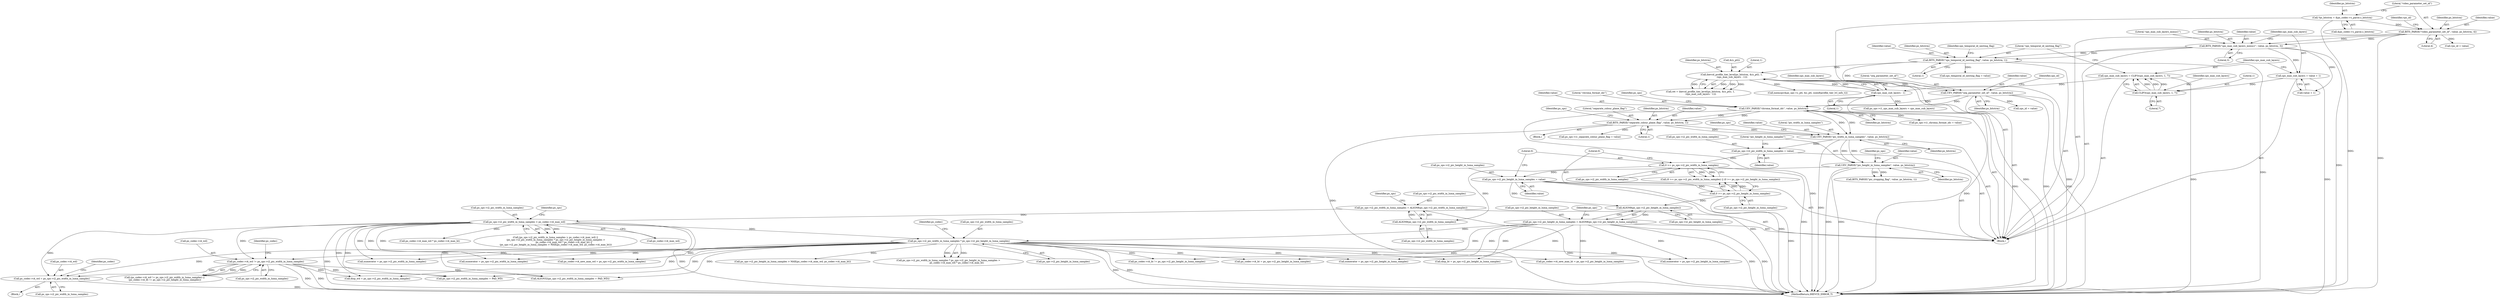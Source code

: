 digraph "0_Android_1ab5ce7e42feccd49e49752e6f58f9097ac5d254@pointer" {
"1001252" [label="(Call,ps_codec->i4_wd = ps_sps->i2_pic_width_in_luma_samples)"];
"1001141" [label="(Call,ps_codec->i4_wd != ps_sps->i2_pic_width_in_luma_samples)"];
"1000363" [label="(Call,ps_sps->i2_pic_width_in_luma_samples * ps_sps->i2_pic_height_in_luma_samples)"];
"1000354" [label="(Call,ps_sps->i2_pic_width_in_luma_samples > ps_codec->i4_max_wd)"];
"1000336" [label="(Call,ps_sps->i2_pic_width_in_luma_samples = ALIGN8(ps_sps->i2_pic_width_in_luma_samples))"];
"1000340" [label="(Call,ALIGN8(ps_sps->i2_pic_width_in_luma_samples))"];
"1000324" [label="(Call,0 >= ps_sps->i2_pic_width_in_luma_samples)"];
"1000308" [label="(Call,ps_sps->i2_pic_width_in_luma_samples = value)"];
"1000304" [label="(Call,UEV_PARSE(\"pic_width_in_luma_samples\", value, ps_bitstrm))"];
"1000287" [label="(Call,BITS_PARSE(\"separate_colour_plane_flag\", value, ps_bitstrm, 1))"];
"1000253" [label="(Call,UEV_PARSE(\"chroma_format_idc\", value, ps_bitstrm))"];
"1000182" [label="(Call,UEV_PARSE(\"seq_parameter_set_id\", value, ps_bitstrm))"];
"1000164" [label="(Call,BITS_PARSE(\"sps_temporal_id_nesting_flag\", value, ps_bitstrm, 1))"];
"1000148" [label="(Call,BITS_PARSE(\"sps_max_sub_layers_minus1\", value, ps_bitstrm, 3))"];
"1000132" [label="(Call,BITS_PARSE(\"video_parameter_set_id\", value, ps_bitstrm, 4))"];
"1000124" [label="(Call,*ps_bitstrm = &ps_codec->s_parse.s_bitstrm)"];
"1000174" [label="(Call,ihevcd_profile_tier_level(ps_bitstrm, &(s_ptl), 1,\n (sps_max_sub_layers - 1)))"];
"1000179" [label="(Call,sps_max_sub_layers - 1)"];
"1000158" [label="(Call,sps_max_sub_layers = CLIP3(sps_max_sub_layers, 1, 7))"];
"1000160" [label="(Call,CLIP3(sps_max_sub_layers, 1, 7))"];
"1000153" [label="(Call,sps_max_sub_layers = value + 1)"];
"1000344" [label="(Call,ps_sps->i2_pic_height_in_luma_samples = ALIGN8(ps_sps->i2_pic_height_in_luma_samples))"];
"1000348" [label="(Call,ALIGN8(ps_sps->i2_pic_height_in_luma_samples))"];
"1000329" [label="(Call,0 >= ps_sps->i2_pic_height_in_luma_samples)"];
"1000317" [label="(Call,ps_sps->i2_pic_height_in_luma_samples = value)"];
"1000313" [label="(Call,UEV_PARSE(\"pic_height_in_luma_samples\", value, ps_bitstrm))"];
"1000310" [label="(Identifier,ps_sps)"];
"1000318" [label="(Call,ps_sps->i2_pic_height_in_luma_samples)"];
"1000349" [label="(Call,ps_sps->i2_pic_height_in_luma_samples)"];
"1000181" [label="(Literal,1)"];
"1000126" [label="(Call,&ps_codec->s_parse.s_bitstrm)"];
"1000321" [label="(Identifier,value)"];
"1000324" [label="(Call,0 >= ps_sps->i2_pic_width_in_luma_samples)"];
"1001039" [label="(Call,numerator = ps_sps->i2_pic_width_in_luma_samples)"];
"1000325" [label="(Literal,0)"];
"1000135" [label="(Identifier,ps_bitstrm)"];
"1000149" [label="(Literal,\"sps_max_sub_layers_minus1\")"];
"1000337" [label="(Call,ps_sps->i2_pic_width_in_luma_samples)"];
"1000348" [label="(Call,ALIGN8(ps_sps->i2_pic_height_in_luma_samples))"];
"1000182" [label="(Call,UEV_PARSE(\"seq_parameter_set_id\", value, ps_bitstrm))"];
"1000354" [label="(Call,ps_sps->i2_pic_width_in_luma_samples > ps_codec->i4_max_wd)"];
"1000312" [label="(Identifier,value)"];
"1001252" [label="(Call,ps_codec->i4_wd = ps_sps->i2_pic_width_in_luma_samples)"];
"1000259" [label="(Identifier,ps_sps)"];
"1000344" [label="(Call,ps_sps->i2_pic_height_in_luma_samples = ALIGN8(ps_sps->i2_pic_height_in_luma_samples))"];
"1000306" [label="(Identifier,value)"];
"1000313" [label="(Call,UEV_PARSE(\"pic_height_in_luma_samples\", value, ps_bitstrm))"];
"1000253" [label="(Call,UEV_PARSE(\"chroma_format_idc\", value, ps_bitstrm))"];
"1001145" [label="(Call,ps_sps->i2_pic_width_in_luma_samples)"];
"1001271" [label="(Call,ps_sps->i2_pic_width_in_luma_samples + PAD_WD)"];
"1000158" [label="(Call,sps_max_sub_layers = CLIP3(sps_max_sub_layers, 1, 7))"];
"1000132" [label="(Call,BITS_PARSE(\"video_parameter_set_id\", value, ps_bitstrm, 4))"];
"1000286" [label="(Block,)"];
"1000125" [label="(Identifier,ps_bitstrm)"];
"1000159" [label="(Identifier,sps_max_sub_layers)"];
"1000183" [label="(Literal,\"seq_parameter_set_id\")"];
"1000184" [label="(Identifier,value)"];
"1000161" [label="(Identifier,sps_max_sub_layers)"];
"1001270" [label="(Call,ALIGN32(ps_sps->i2_pic_width_in_luma_samples + PAD_WD))"];
"1001141" [label="(Call,ps_codec->i4_wd != ps_sps->i2_pic_width_in_luma_samples)"];
"1000323" [label="(Call,(0 >= ps_sps->i2_pic_width_in_luma_samples) || (0 >= ps_sps->i2_pic_height_in_luma_samples))"];
"1000178" [label="(Literal,1)"];
"1001213" [label="(Call,disp_ht = ps_sps->i2_pic_height_in_luma_samples)"];
"1000317" [label="(Call,ps_sps->i2_pic_height_in_luma_samples = value)"];
"1001140" [label="(Call,(ps_codec->i4_wd != ps_sps->i2_pic_width_in_luma_samples) ||\n (ps_codec->i4_ht != ps_sps->i2_pic_height_in_luma_samples))"];
"1001194" [label="(Call,disp_wd = ps_sps->i2_pic_width_in_luma_samples)"];
"1000255" [label="(Identifier,value)"];
"1000187" [label="(Identifier,sps_id)"];
"1000292" [label="(Call,ps_sps->i1_separate_colour_plane_flag = value)"];
"1000294" [label="(Identifier,ps_sps)"];
"1001142" [label="(Call,ps_codec->i4_wd)"];
"1001253" [label="(Call,ps_codec->i4_wd)"];
"1001150" [label="(Identifier,ps_codec)"];
"1000166" [label="(Identifier,value)"];
"1000160" [label="(Call,CLIP3(sps_max_sub_layers, 1, 7))"];
"1000396" [label="(Call,ps_codec->i4_new_max_ht = ps_sps->i2_pic_height_in_luma_samples)"];
"1001336" [label="(MethodReturn,IHEVCD_ERROR_T)"];
"1000174" [label="(Call,ihevcd_profile_tier_level(ps_bitstrm, &(s_ptl), 1,\n (sps_max_sub_layers - 1)))"];
"1000370" [label="(Call,ps_codec->i4_max_wd * ps_codec->i4_max_ht)"];
"1000167" [label="(Identifier,ps_bitstrm)"];
"1000153" [label="(Call,sps_max_sub_layers = value + 1)"];
"1000356" [label="(Identifier,ps_sps)"];
"1000304" [label="(Call,UEV_PARSE(\"pic_width_in_luma_samples\", value, ps_bitstrm))"];
"1000170" [label="(Identifier,sps_temporal_id_nesting_flag)"];
"1001256" [label="(Call,ps_sps->i2_pic_width_in_luma_samples)"];
"1000168" [label="(Literal,1)"];
"1000330" [label="(Literal,0)"];
"1000288" [label="(Literal,\"separate_colour_plane_flag\")"];
"1000291" [label="(Literal,1)"];
"1000180" [label="(Identifier,sps_max_sub_layers)"];
"1000353" [label="(Call,(ps_sps->i2_pic_width_in_luma_samples > ps_codec->i4_max_wd) ||\n (ps_sps->i2_pic_width_in_luma_samples * ps_sps->i2_pic_height_in_luma_samples >\n                       ps_codec->i4_max_wd * ps_codec->i4_max_ht) ||\n (ps_sps->i2_pic_height_in_luma_samples > MAX(ps_codec->i4_max_wd, ps_codec->i4_max_ht)))"];
"1000377" [label="(Call,ps_sps->i2_pic_height_in_luma_samples > MAX(ps_codec->i4_max_wd, ps_codec->i4_max_ht))"];
"1000185" [label="(Identifier,ps_bitstrm)"];
"1000133" [label="(Literal,\"video_parameter_set_id\")"];
"1000345" [label="(Call,ps_sps->i2_pic_height_in_luma_samples)"];
"1000314" [label="(Literal,\"pic_height_in_luma_samples\")"];
"1000287" [label="(Call,BITS_PARSE(\"separate_colour_plane_flag\", value, ps_bitstrm, 1))"];
"1000362" [label="(Call,ps_sps->i2_pic_width_in_luma_samples * ps_sps->i2_pic_height_in_luma_samples >\n                       ps_codec->i4_max_wd * ps_codec->i4_max_ht)"];
"1000154" [label="(Identifier,sps_max_sub_layers)"];
"1000136" [label="(Literal,4)"];
"1000336" [label="(Call,ps_sps->i2_pic_width_in_luma_samples = ALIGN8(ps_sps->i2_pic_width_in_luma_samples))"];
"1001117" [label="(Call,numerator = ps_sps->i2_pic_height_in_luma_samples)"];
"1000155" [label="(Call,value + 1)"];
"1000137" [label="(Call,vps_id = value)"];
"1000319" [label="(Identifier,ps_sps)"];
"1000367" [label="(Call,ps_sps->i2_pic_height_in_luma_samples)"];
"1000315" [label="(Identifier,value)"];
"1000162" [label="(Literal,1)"];
"1000407" [label="(Call,BITS_PARSE(\"pic_cropping_flag\", value, ps_bitstrm, 1))"];
"1000355" [label="(Call,ps_sps->i2_pic_width_in_luma_samples)"];
"1000152" [label="(Literal,3)"];
"1000389" [label="(Call,ps_codec->i4_new_max_wd = ps_sps->i2_pic_width_in_luma_samples)"];
"1000164" [label="(Call,BITS_PARSE(\"sps_temporal_id_nesting_flag\", value, ps_bitstrm, 1))"];
"1000341" [label="(Call,ps_sps->i2_pic_width_in_luma_samples)"];
"1001148" [label="(Call,ps_codec->i4_ht != ps_sps->i2_pic_height_in_luma_samples)"];
"1000316" [label="(Identifier,ps_bitstrm)"];
"1000124" [label="(Call,*ps_bitstrm = &ps_codec->s_parse.s_bitstrm)"];
"1000179" [label="(Call,sps_max_sub_layers - 1)"];
"1000169" [label="(Call,sps_temporal_id_nesting_flag = value)"];
"1000290" [label="(Identifier,ps_bitstrm)"];
"1000134" [label="(Identifier,value)"];
"1000364" [label="(Call,ps_sps->i2_pic_width_in_luma_samples)"];
"1000309" [label="(Call,ps_sps->i2_pic_width_in_luma_samples)"];
"1000346" [label="(Identifier,ps_sps)"];
"1000175" [label="(Identifier,ps_bitstrm)"];
"1000331" [label="(Call,ps_sps->i2_pic_height_in_luma_samples)"];
"1001259" [label="(Call,ps_codec->i4_ht = ps_sps->i2_pic_height_in_luma_samples)"];
"1000365" [label="(Identifier,ps_sps)"];
"1000329" [label="(Call,0 >= ps_sps->i2_pic_height_in_luma_samples)"];
"1000305" [label="(Literal,\"pic_width_in_luma_samples\")"];
"1000186" [label="(Call,sps_id = value)"];
"1000138" [label="(Identifier,vps_id)"];
"1000256" [label="(Identifier,ps_bitstrm)"];
"1001057" [label="(Call,numerator = ps_sps->i2_pic_height_in_luma_samples)"];
"1000372" [label="(Identifier,ps_codec)"];
"1000358" [label="(Call,ps_codec->i4_max_wd)"];
"1001261" [label="(Identifier,ps_codec)"];
"1000340" [label="(Call,ALIGN8(ps_sps->i2_pic_width_in_luma_samples))"];
"1001101" [label="(Call,numerator = ps_sps->i2_pic_width_in_luma_samples)"];
"1000172" [label="(Call,ret = ihevcd_profile_tier_level(ps_bitstrm, &(s_ptl), 1,\n (sps_max_sub_layers - 1)))"];
"1000163" [label="(Literal,7)"];
"1000244" [label="(Call,memcpy(&ps_sps->s_ptl, &s_ptl, sizeof(profile_tier_lvl_info_t)))"];
"1000257" [label="(Call,ps_sps->i1_chroma_format_idc = value)"];
"1000326" [label="(Call,ps_sps->i2_pic_width_in_luma_samples)"];
"1000148" [label="(Call,BITS_PARSE(\"sps_max_sub_layers_minus1\", value, ps_bitstrm, 3))"];
"1000176" [label="(Call,&(s_ptl))"];
"1000363" [label="(Call,ps_sps->i2_pic_width_in_luma_samples * ps_sps->i2_pic_height_in_luma_samples)"];
"1000307" [label="(Identifier,ps_bitstrm)"];
"1000151" [label="(Identifier,ps_bitstrm)"];
"1000229" [label="(Call,ps_sps->i1_sps_max_sub_layers = sps_max_sub_layers)"];
"1000308" [label="(Call,ps_sps->i2_pic_width_in_luma_samples = value)"];
"1000165" [label="(Literal,\"sps_temporal_id_nesting_flag\")"];
"1000108" [label="(Block,)"];
"1000289" [label="(Identifier,value)"];
"1000150" [label="(Identifier,value)"];
"1000254" [label="(Literal,\"chroma_format_idc\")"];
"1001170" [label="(Block,)"];
"1001252" -> "1001170"  [label="AST: "];
"1001252" -> "1001256"  [label="CFG: "];
"1001253" -> "1001252"  [label="AST: "];
"1001256" -> "1001252"  [label="AST: "];
"1001261" -> "1001252"  [label="CFG: "];
"1001252" -> "1001336"  [label="DDG: "];
"1001141" -> "1001252"  [label="DDG: "];
"1000363" -> "1001252"  [label="DDG: "];
"1000354" -> "1001252"  [label="DDG: "];
"1001141" -> "1001140"  [label="AST: "];
"1001141" -> "1001145"  [label="CFG: "];
"1001142" -> "1001141"  [label="AST: "];
"1001145" -> "1001141"  [label="AST: "];
"1001150" -> "1001141"  [label="CFG: "];
"1001140" -> "1001141"  [label="CFG: "];
"1001141" -> "1001336"  [label="DDG: "];
"1001141" -> "1001336"  [label="DDG: "];
"1001141" -> "1001140"  [label="DDG: "];
"1001141" -> "1001140"  [label="DDG: "];
"1000363" -> "1001141"  [label="DDG: "];
"1000354" -> "1001141"  [label="DDG: "];
"1001141" -> "1001194"  [label="DDG: "];
"1001141" -> "1001270"  [label="DDG: "];
"1001141" -> "1001271"  [label="DDG: "];
"1000363" -> "1000362"  [label="AST: "];
"1000363" -> "1000367"  [label="CFG: "];
"1000364" -> "1000363"  [label="AST: "];
"1000367" -> "1000363"  [label="AST: "];
"1000372" -> "1000363"  [label="CFG: "];
"1000363" -> "1001336"  [label="DDG: "];
"1000363" -> "1001336"  [label="DDG: "];
"1000363" -> "1000362"  [label="DDG: "];
"1000363" -> "1000362"  [label="DDG: "];
"1000354" -> "1000363"  [label="DDG: "];
"1000344" -> "1000363"  [label="DDG: "];
"1000363" -> "1000377"  [label="DDG: "];
"1000363" -> "1000389"  [label="DDG: "];
"1000363" -> "1000396"  [label="DDG: "];
"1000363" -> "1001039"  [label="DDG: "];
"1000363" -> "1001057"  [label="DDG: "];
"1000363" -> "1001101"  [label="DDG: "];
"1000363" -> "1001117"  [label="DDG: "];
"1000363" -> "1001148"  [label="DDG: "];
"1000363" -> "1001194"  [label="DDG: "];
"1000363" -> "1001213"  [label="DDG: "];
"1000363" -> "1001259"  [label="DDG: "];
"1000363" -> "1001270"  [label="DDG: "];
"1000363" -> "1001271"  [label="DDG: "];
"1000354" -> "1000353"  [label="AST: "];
"1000354" -> "1000358"  [label="CFG: "];
"1000355" -> "1000354"  [label="AST: "];
"1000358" -> "1000354"  [label="AST: "];
"1000365" -> "1000354"  [label="CFG: "];
"1000353" -> "1000354"  [label="CFG: "];
"1000354" -> "1001336"  [label="DDG: "];
"1000354" -> "1001336"  [label="DDG: "];
"1000354" -> "1000353"  [label="DDG: "];
"1000354" -> "1000353"  [label="DDG: "];
"1000336" -> "1000354"  [label="DDG: "];
"1000354" -> "1000370"  [label="DDG: "];
"1000354" -> "1000389"  [label="DDG: "];
"1000354" -> "1001039"  [label="DDG: "];
"1000354" -> "1001101"  [label="DDG: "];
"1000354" -> "1001194"  [label="DDG: "];
"1000354" -> "1001270"  [label="DDG: "];
"1000354" -> "1001271"  [label="DDG: "];
"1000336" -> "1000108"  [label="AST: "];
"1000336" -> "1000340"  [label="CFG: "];
"1000337" -> "1000336"  [label="AST: "];
"1000340" -> "1000336"  [label="AST: "];
"1000346" -> "1000336"  [label="CFG: "];
"1000336" -> "1001336"  [label="DDG: "];
"1000340" -> "1000336"  [label="DDG: "];
"1000340" -> "1000341"  [label="CFG: "];
"1000341" -> "1000340"  [label="AST: "];
"1000324" -> "1000340"  [label="DDG: "];
"1000324" -> "1000323"  [label="AST: "];
"1000324" -> "1000326"  [label="CFG: "];
"1000325" -> "1000324"  [label="AST: "];
"1000326" -> "1000324"  [label="AST: "];
"1000330" -> "1000324"  [label="CFG: "];
"1000323" -> "1000324"  [label="CFG: "];
"1000324" -> "1001336"  [label="DDG: "];
"1000324" -> "1000323"  [label="DDG: "];
"1000324" -> "1000323"  [label="DDG: "];
"1000308" -> "1000324"  [label="DDG: "];
"1000308" -> "1000108"  [label="AST: "];
"1000308" -> "1000312"  [label="CFG: "];
"1000309" -> "1000308"  [label="AST: "];
"1000312" -> "1000308"  [label="AST: "];
"1000314" -> "1000308"  [label="CFG: "];
"1000304" -> "1000308"  [label="DDG: "];
"1000304" -> "1000108"  [label="AST: "];
"1000304" -> "1000307"  [label="CFG: "];
"1000305" -> "1000304"  [label="AST: "];
"1000306" -> "1000304"  [label="AST: "];
"1000307" -> "1000304"  [label="AST: "];
"1000310" -> "1000304"  [label="CFG: "];
"1000304" -> "1001336"  [label="DDG: "];
"1000287" -> "1000304"  [label="DDG: "];
"1000287" -> "1000304"  [label="DDG: "];
"1000253" -> "1000304"  [label="DDG: "];
"1000253" -> "1000304"  [label="DDG: "];
"1000304" -> "1000313"  [label="DDG: "];
"1000304" -> "1000313"  [label="DDG: "];
"1000287" -> "1000286"  [label="AST: "];
"1000287" -> "1000291"  [label="CFG: "];
"1000288" -> "1000287"  [label="AST: "];
"1000289" -> "1000287"  [label="AST: "];
"1000290" -> "1000287"  [label="AST: "];
"1000291" -> "1000287"  [label="AST: "];
"1000294" -> "1000287"  [label="CFG: "];
"1000287" -> "1001336"  [label="DDG: "];
"1000253" -> "1000287"  [label="DDG: "];
"1000253" -> "1000287"  [label="DDG: "];
"1000287" -> "1000292"  [label="DDG: "];
"1000253" -> "1000108"  [label="AST: "];
"1000253" -> "1000256"  [label="CFG: "];
"1000254" -> "1000253"  [label="AST: "];
"1000255" -> "1000253"  [label="AST: "];
"1000256" -> "1000253"  [label="AST: "];
"1000259" -> "1000253"  [label="CFG: "];
"1000253" -> "1001336"  [label="DDG: "];
"1000253" -> "1001336"  [label="DDG: "];
"1000182" -> "1000253"  [label="DDG: "];
"1000182" -> "1000253"  [label="DDG: "];
"1000253" -> "1000257"  [label="DDG: "];
"1000182" -> "1000108"  [label="AST: "];
"1000182" -> "1000185"  [label="CFG: "];
"1000183" -> "1000182"  [label="AST: "];
"1000184" -> "1000182"  [label="AST: "];
"1000185" -> "1000182"  [label="AST: "];
"1000187" -> "1000182"  [label="CFG: "];
"1000182" -> "1001336"  [label="DDG: "];
"1000182" -> "1001336"  [label="DDG: "];
"1000164" -> "1000182"  [label="DDG: "];
"1000174" -> "1000182"  [label="DDG: "];
"1000182" -> "1000186"  [label="DDG: "];
"1000164" -> "1000108"  [label="AST: "];
"1000164" -> "1000168"  [label="CFG: "];
"1000165" -> "1000164"  [label="AST: "];
"1000166" -> "1000164"  [label="AST: "];
"1000167" -> "1000164"  [label="AST: "];
"1000168" -> "1000164"  [label="AST: "];
"1000170" -> "1000164"  [label="CFG: "];
"1000164" -> "1001336"  [label="DDG: "];
"1000148" -> "1000164"  [label="DDG: "];
"1000148" -> "1000164"  [label="DDG: "];
"1000164" -> "1000169"  [label="DDG: "];
"1000164" -> "1000174"  [label="DDG: "];
"1000148" -> "1000108"  [label="AST: "];
"1000148" -> "1000152"  [label="CFG: "];
"1000149" -> "1000148"  [label="AST: "];
"1000150" -> "1000148"  [label="AST: "];
"1000151" -> "1000148"  [label="AST: "];
"1000152" -> "1000148"  [label="AST: "];
"1000154" -> "1000148"  [label="CFG: "];
"1000148" -> "1001336"  [label="DDG: "];
"1000132" -> "1000148"  [label="DDG: "];
"1000132" -> "1000148"  [label="DDG: "];
"1000148" -> "1000153"  [label="DDG: "];
"1000148" -> "1000155"  [label="DDG: "];
"1000132" -> "1000108"  [label="AST: "];
"1000132" -> "1000136"  [label="CFG: "];
"1000133" -> "1000132"  [label="AST: "];
"1000134" -> "1000132"  [label="AST: "];
"1000135" -> "1000132"  [label="AST: "];
"1000136" -> "1000132"  [label="AST: "];
"1000138" -> "1000132"  [label="CFG: "];
"1000132" -> "1001336"  [label="DDG: "];
"1000124" -> "1000132"  [label="DDG: "];
"1000132" -> "1000137"  [label="DDG: "];
"1000124" -> "1000108"  [label="AST: "];
"1000124" -> "1000126"  [label="CFG: "];
"1000125" -> "1000124"  [label="AST: "];
"1000126" -> "1000124"  [label="AST: "];
"1000133" -> "1000124"  [label="CFG: "];
"1000124" -> "1001336"  [label="DDG: "];
"1000174" -> "1000172"  [label="AST: "];
"1000174" -> "1000179"  [label="CFG: "];
"1000175" -> "1000174"  [label="AST: "];
"1000176" -> "1000174"  [label="AST: "];
"1000178" -> "1000174"  [label="AST: "];
"1000179" -> "1000174"  [label="AST: "];
"1000172" -> "1000174"  [label="CFG: "];
"1000174" -> "1001336"  [label="DDG: "];
"1000174" -> "1001336"  [label="DDG: "];
"1000174" -> "1000172"  [label="DDG: "];
"1000174" -> "1000172"  [label="DDG: "];
"1000174" -> "1000172"  [label="DDG: "];
"1000174" -> "1000172"  [label="DDG: "];
"1000179" -> "1000174"  [label="DDG: "];
"1000179" -> "1000174"  [label="DDG: "];
"1000174" -> "1000244"  [label="DDG: "];
"1000179" -> "1000181"  [label="CFG: "];
"1000180" -> "1000179"  [label="AST: "];
"1000181" -> "1000179"  [label="AST: "];
"1000179" -> "1001336"  [label="DDG: "];
"1000158" -> "1000179"  [label="DDG: "];
"1000179" -> "1000229"  [label="DDG: "];
"1000158" -> "1000108"  [label="AST: "];
"1000158" -> "1000160"  [label="CFG: "];
"1000159" -> "1000158"  [label="AST: "];
"1000160" -> "1000158"  [label="AST: "];
"1000165" -> "1000158"  [label="CFG: "];
"1000158" -> "1001336"  [label="DDG: "];
"1000160" -> "1000158"  [label="DDG: "];
"1000160" -> "1000158"  [label="DDG: "];
"1000160" -> "1000158"  [label="DDG: "];
"1000160" -> "1000163"  [label="CFG: "];
"1000161" -> "1000160"  [label="AST: "];
"1000162" -> "1000160"  [label="AST: "];
"1000163" -> "1000160"  [label="AST: "];
"1000153" -> "1000160"  [label="DDG: "];
"1000153" -> "1000108"  [label="AST: "];
"1000153" -> "1000155"  [label="CFG: "];
"1000154" -> "1000153"  [label="AST: "];
"1000155" -> "1000153"  [label="AST: "];
"1000159" -> "1000153"  [label="CFG: "];
"1000153" -> "1001336"  [label="DDG: "];
"1000344" -> "1000108"  [label="AST: "];
"1000344" -> "1000348"  [label="CFG: "];
"1000345" -> "1000344"  [label="AST: "];
"1000348" -> "1000344"  [label="AST: "];
"1000356" -> "1000344"  [label="CFG: "];
"1000344" -> "1001336"  [label="DDG: "];
"1000344" -> "1001336"  [label="DDG: "];
"1000348" -> "1000344"  [label="DDG: "];
"1000344" -> "1000396"  [label="DDG: "];
"1000344" -> "1001057"  [label="DDG: "];
"1000344" -> "1001117"  [label="DDG: "];
"1000344" -> "1001148"  [label="DDG: "];
"1000344" -> "1001213"  [label="DDG: "];
"1000344" -> "1001259"  [label="DDG: "];
"1000348" -> "1000349"  [label="CFG: "];
"1000349" -> "1000348"  [label="AST: "];
"1000329" -> "1000348"  [label="DDG: "];
"1000317" -> "1000348"  [label="DDG: "];
"1000329" -> "1000323"  [label="AST: "];
"1000329" -> "1000331"  [label="CFG: "];
"1000330" -> "1000329"  [label="AST: "];
"1000331" -> "1000329"  [label="AST: "];
"1000323" -> "1000329"  [label="CFG: "];
"1000329" -> "1001336"  [label="DDG: "];
"1000329" -> "1000323"  [label="DDG: "];
"1000329" -> "1000323"  [label="DDG: "];
"1000317" -> "1000329"  [label="DDG: "];
"1000317" -> "1000108"  [label="AST: "];
"1000317" -> "1000321"  [label="CFG: "];
"1000318" -> "1000317"  [label="AST: "];
"1000321" -> "1000317"  [label="AST: "];
"1000325" -> "1000317"  [label="CFG: "];
"1000317" -> "1001336"  [label="DDG: "];
"1000317" -> "1001336"  [label="DDG: "];
"1000313" -> "1000317"  [label="DDG: "];
"1000313" -> "1000108"  [label="AST: "];
"1000313" -> "1000316"  [label="CFG: "];
"1000314" -> "1000313"  [label="AST: "];
"1000315" -> "1000313"  [label="AST: "];
"1000316" -> "1000313"  [label="AST: "];
"1000319" -> "1000313"  [label="CFG: "];
"1000313" -> "1001336"  [label="DDG: "];
"1000313" -> "1001336"  [label="DDG: "];
"1000313" -> "1000407"  [label="DDG: "];
"1000313" -> "1000407"  [label="DDG: "];
}
